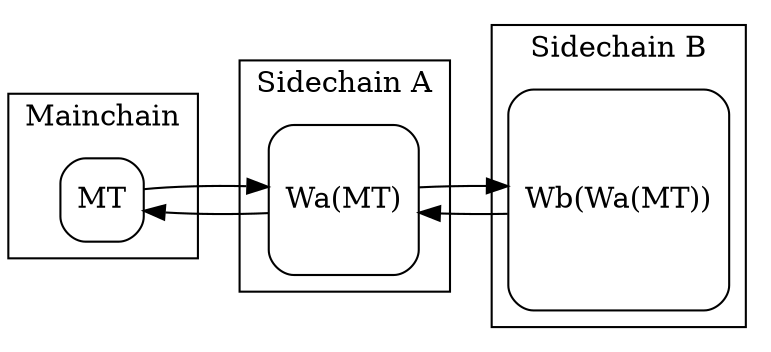 digraph {
  node [shape=square style=rounded]
  rankdir=LR

  subgraph cluster_mainchain {
    label="Mainchain"

    mt [label = "MT"]

  }

  subgraph cluster_sidechain_a {
    label="Sidechain A"
    wa_mt [label = "Wa(MT)"]
  }

  subgraph cluster_sidechain_b {
    label="Sidechain B"
    wb_wa_mt [label = "Wb(Wa(MT))"]
  }

  mt -> wa_mt -> wb_wa_mt
  wb_wa_mt -> wa_mt -> mt
}
